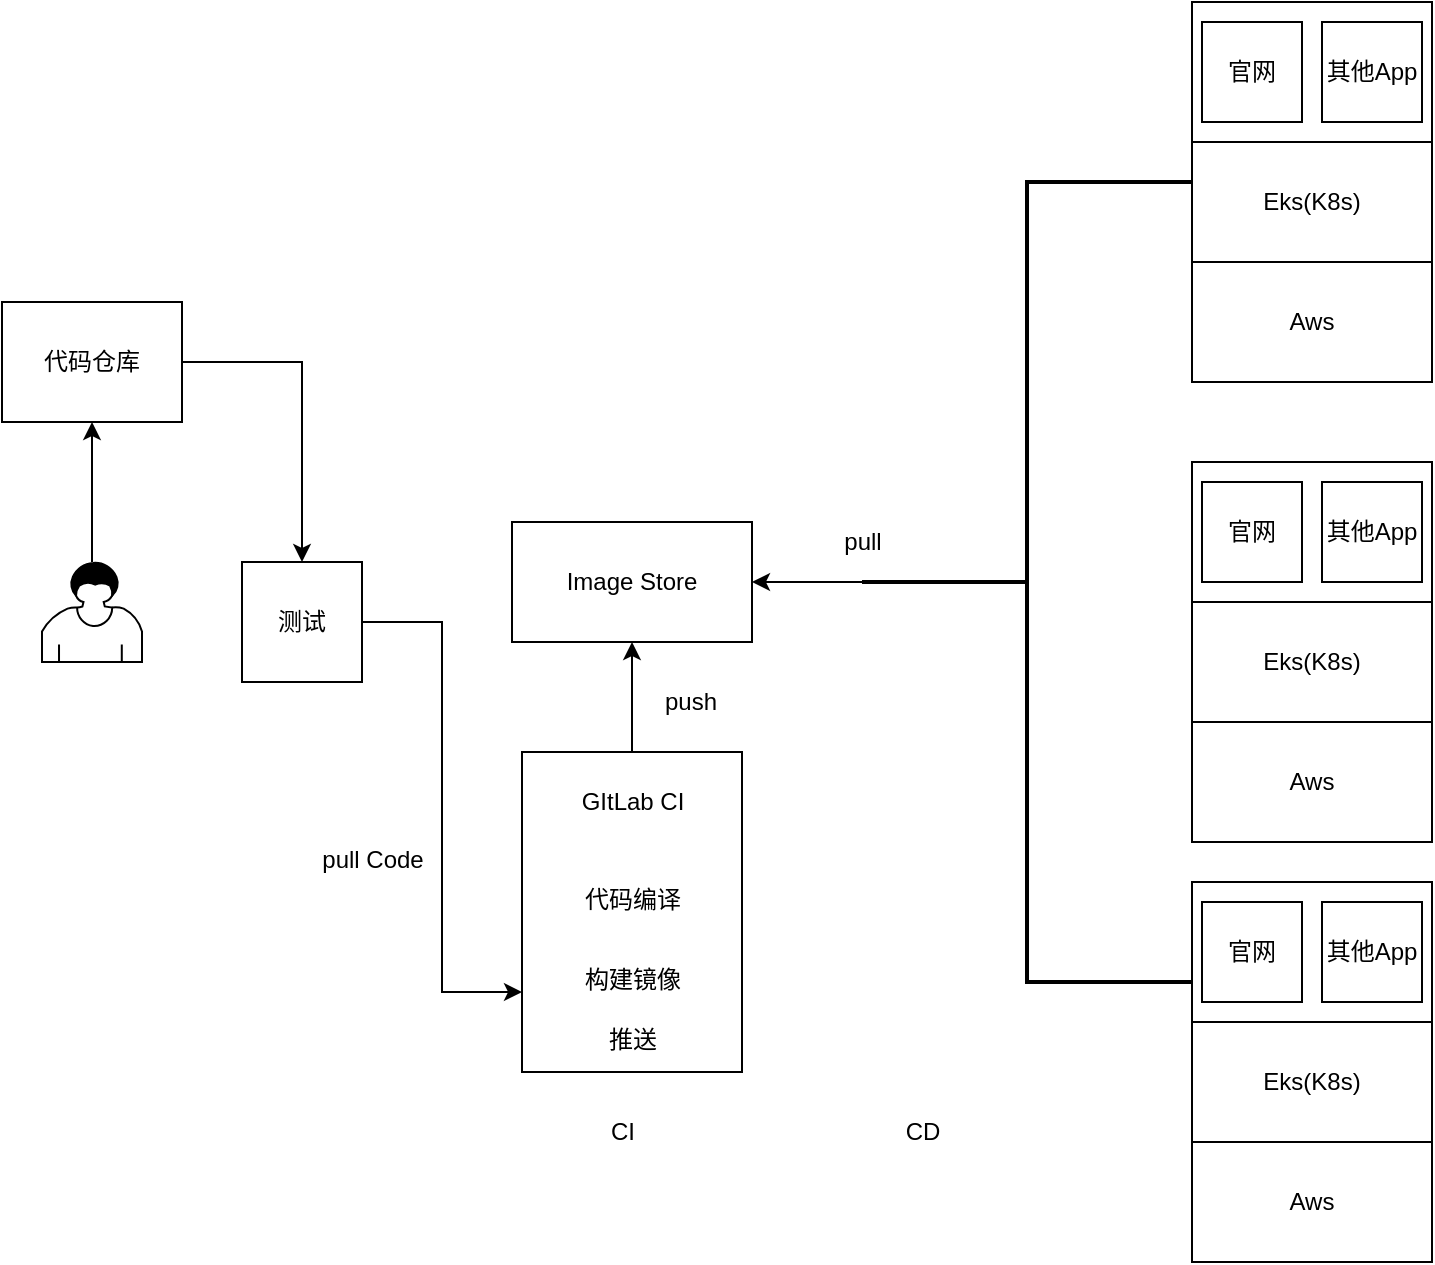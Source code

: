 <mxfile version="13.8.9-1" type="github">
  <diagram id="RUwQlIevcfKSAQEqy2_A" name="Page-1">
    <mxGraphModel dx="1298" dy="635" grid="1" gridSize="10" guides="1" tooltips="1" connect="1" arrows="1" fold="1" page="1" pageScale="1" pageWidth="827" pageHeight="1169" math="0" shadow="0">
      <root>
        <mxCell id="0" />
        <mxCell id="1" parent="0" />
        <mxCell id="EVpmH3NZ51M5gN4jmlzW-64" style="edgeStyle=orthogonalEdgeStyle;rounded=0;orthogonalLoop=1;jettySize=auto;html=1;entryX=1;entryY=0.5;entryDx=0;entryDy=0;" edge="1" parent="1" source="EVpmH3NZ51M5gN4jmlzW-7" target="EVpmH3NZ51M5gN4jmlzW-57">
          <mxGeometry relative="1" as="geometry" />
        </mxCell>
        <mxCell id="EVpmH3NZ51M5gN4jmlzW-7" value="" style="strokeWidth=2;html=1;shape=mxgraph.flowchart.annotation_2;align=left;labelPosition=right;pointerEvents=1;" vertex="1" parent="1">
          <mxGeometry x="480" y="130" width="165" height="400" as="geometry" />
        </mxCell>
        <mxCell id="EVpmH3NZ51M5gN4jmlzW-8" value="pull" style="text;html=1;align=center;verticalAlign=middle;resizable=0;points=[];autosize=1;" vertex="1" parent="1">
          <mxGeometry x="465" y="300" width="30" height="20" as="geometry" />
        </mxCell>
        <mxCell id="EVpmH3NZ51M5gN4jmlzW-9" value="" style="rounded=0;whiteSpace=wrap;html=1;" vertex="1" parent="1">
          <mxGeometry x="645" y="40" width="120" height="70" as="geometry" />
        </mxCell>
        <mxCell id="EVpmH3NZ51M5gN4jmlzW-13" value="Eks(K8s)" style="rounded=0;whiteSpace=wrap;html=1;" vertex="1" parent="1">
          <mxGeometry x="645" y="110" width="120" height="60" as="geometry" />
        </mxCell>
        <mxCell id="EVpmH3NZ51M5gN4jmlzW-14" value="Aws" style="rounded=0;whiteSpace=wrap;html=1;" vertex="1" parent="1">
          <mxGeometry x="645" y="170" width="120" height="60" as="geometry" />
        </mxCell>
        <mxCell id="EVpmH3NZ51M5gN4jmlzW-15" value="" style="rounded=0;whiteSpace=wrap;html=1;" vertex="1" parent="1">
          <mxGeometry x="645" y="270" width="120" height="70" as="geometry" />
        </mxCell>
        <mxCell id="EVpmH3NZ51M5gN4jmlzW-19" value="Eks(K8s)" style="rounded=0;whiteSpace=wrap;html=1;" vertex="1" parent="1">
          <mxGeometry x="645" y="340" width="120" height="60" as="geometry" />
        </mxCell>
        <mxCell id="EVpmH3NZ51M5gN4jmlzW-20" value="Aws" style="rounded=0;whiteSpace=wrap;html=1;" vertex="1" parent="1">
          <mxGeometry x="645" y="400" width="120" height="60" as="geometry" />
        </mxCell>
        <mxCell id="EVpmH3NZ51M5gN4jmlzW-21" value="" style="rounded=0;whiteSpace=wrap;html=1;" vertex="1" parent="1">
          <mxGeometry x="645" y="480" width="120" height="70" as="geometry" />
        </mxCell>
        <mxCell id="EVpmH3NZ51M5gN4jmlzW-25" value="Eks(K8s)" style="rounded=0;whiteSpace=wrap;html=1;" vertex="1" parent="1">
          <mxGeometry x="645" y="550" width="120" height="60" as="geometry" />
        </mxCell>
        <mxCell id="EVpmH3NZ51M5gN4jmlzW-26" value="Aws" style="rounded=0;whiteSpace=wrap;html=1;" vertex="1" parent="1">
          <mxGeometry x="645" y="610" width="120" height="60" as="geometry" />
        </mxCell>
        <mxCell id="EVpmH3NZ51M5gN4jmlzW-27" value="官网" style="whiteSpace=wrap;html=1;" vertex="1" parent="1">
          <mxGeometry x="650" y="50" width="50" height="50" as="geometry" />
        </mxCell>
        <mxCell id="EVpmH3NZ51M5gN4jmlzW-28" value="其他App" style="whiteSpace=wrap;html=1;" vertex="1" parent="1">
          <mxGeometry x="710" y="50" width="50" height="50" as="geometry" />
        </mxCell>
        <mxCell id="EVpmH3NZ51M5gN4jmlzW-29" value="官网" style="whiteSpace=wrap;html=1;" vertex="1" parent="1">
          <mxGeometry x="650" y="280" width="50" height="50" as="geometry" />
        </mxCell>
        <mxCell id="EVpmH3NZ51M5gN4jmlzW-30" value="其他App" style="whiteSpace=wrap;html=1;" vertex="1" parent="1">
          <mxGeometry x="710" y="280" width="50" height="50" as="geometry" />
        </mxCell>
        <mxCell id="EVpmH3NZ51M5gN4jmlzW-31" value="官网" style="whiteSpace=wrap;html=1;" vertex="1" parent="1">
          <mxGeometry x="650" y="490" width="50" height="50" as="geometry" />
        </mxCell>
        <mxCell id="EVpmH3NZ51M5gN4jmlzW-32" value="其他App" style="whiteSpace=wrap;html=1;" vertex="1" parent="1">
          <mxGeometry x="710" y="490" width="50" height="50" as="geometry" />
        </mxCell>
        <mxCell id="EVpmH3NZ51M5gN4jmlzW-36" style="edgeStyle=orthogonalEdgeStyle;rounded=0;orthogonalLoop=1;jettySize=auto;html=1;entryX=0.5;entryY=1;entryDx=0;entryDy=0;" edge="1" parent="1" source="EVpmH3NZ51M5gN4jmlzW-33" target="EVpmH3NZ51M5gN4jmlzW-34">
          <mxGeometry relative="1" as="geometry" />
        </mxCell>
        <mxCell id="EVpmH3NZ51M5gN4jmlzW-33" value="" style="shape=mxgraph.bpmn.user_task;html=1;outlineConnect=0;" vertex="1" parent="1">
          <mxGeometry x="70" y="320" width="50" height="50" as="geometry" />
        </mxCell>
        <mxCell id="EVpmH3NZ51M5gN4jmlzW-54" style="edgeStyle=orthogonalEdgeStyle;rounded=0;orthogonalLoop=1;jettySize=auto;html=1;entryX=0.5;entryY=0;entryDx=0;entryDy=0;" edge="1" parent="1" source="EVpmH3NZ51M5gN4jmlzW-34" target="EVpmH3NZ51M5gN4jmlzW-44">
          <mxGeometry relative="1" as="geometry" />
        </mxCell>
        <mxCell id="EVpmH3NZ51M5gN4jmlzW-34" value="代码仓库" style="rounded=0;whiteSpace=wrap;html=1;" vertex="1" parent="1">
          <mxGeometry x="50" y="190" width="90" height="60" as="geometry" />
        </mxCell>
        <mxCell id="EVpmH3NZ51M5gN4jmlzW-43" value="CD" style="text;html=1;align=center;verticalAlign=middle;resizable=0;points=[];autosize=1;" vertex="1" parent="1">
          <mxGeometry x="495" y="595" width="30" height="20" as="geometry" />
        </mxCell>
        <mxCell id="EVpmH3NZ51M5gN4jmlzW-59" style="edgeStyle=orthogonalEdgeStyle;rounded=0;orthogonalLoop=1;jettySize=auto;html=1;entryX=0;entryY=0.75;entryDx=0;entryDy=0;" edge="1" parent="1" source="EVpmH3NZ51M5gN4jmlzW-44" target="EVpmH3NZ51M5gN4jmlzW-45">
          <mxGeometry relative="1" as="geometry" />
        </mxCell>
        <mxCell id="EVpmH3NZ51M5gN4jmlzW-44" value="测试" style="rounded=0;whiteSpace=wrap;html=1;" vertex="1" parent="1">
          <mxGeometry x="170" y="320" width="60" height="60" as="geometry" />
        </mxCell>
        <mxCell id="EVpmH3NZ51M5gN4jmlzW-62" style="edgeStyle=orthogonalEdgeStyle;rounded=0;orthogonalLoop=1;jettySize=auto;html=1;entryX=0.5;entryY=1;entryDx=0;entryDy=0;" edge="1" parent="1" source="EVpmH3NZ51M5gN4jmlzW-45" target="EVpmH3NZ51M5gN4jmlzW-57">
          <mxGeometry relative="1" as="geometry" />
        </mxCell>
        <mxCell id="EVpmH3NZ51M5gN4jmlzW-45" value="" style="rounded=0;whiteSpace=wrap;html=1;" vertex="1" parent="1">
          <mxGeometry x="310" y="415" width="110" height="160" as="geometry" />
        </mxCell>
        <mxCell id="EVpmH3NZ51M5gN4jmlzW-49" value="GItLab CI" style="text;html=1;align=center;verticalAlign=middle;resizable=0;points=[];autosize=1;" vertex="1" parent="1">
          <mxGeometry x="330" y="430" width="70" height="20" as="geometry" />
        </mxCell>
        <mxCell id="EVpmH3NZ51M5gN4jmlzW-50" value="代码编译" style="text;html=1;align=center;verticalAlign=middle;resizable=0;points=[];autosize=1;" vertex="1" parent="1">
          <mxGeometry x="335" y="479" width="60" height="20" as="geometry" />
        </mxCell>
        <mxCell id="EVpmH3NZ51M5gN4jmlzW-51" value="构建镜像" style="text;html=1;align=center;verticalAlign=middle;resizable=0;points=[];autosize=1;" vertex="1" parent="1">
          <mxGeometry x="335" y="519" width="60" height="20" as="geometry" />
        </mxCell>
        <mxCell id="EVpmH3NZ51M5gN4jmlzW-52" value="推送" style="text;html=1;align=center;verticalAlign=middle;resizable=0;points=[];autosize=1;" vertex="1" parent="1">
          <mxGeometry x="345" y="549" width="40" height="20" as="geometry" />
        </mxCell>
        <mxCell id="EVpmH3NZ51M5gN4jmlzW-53" value="CI" style="text;html=1;align=center;verticalAlign=middle;resizable=0;points=[];autosize=1;" vertex="1" parent="1">
          <mxGeometry x="345" y="595" width="30" height="20" as="geometry" />
        </mxCell>
        <mxCell id="EVpmH3NZ51M5gN4jmlzW-56" value="pull Code" style="text;html=1;align=center;verticalAlign=middle;resizable=0;points=[];autosize=1;" vertex="1" parent="1">
          <mxGeometry x="200" y="459" width="70" height="20" as="geometry" />
        </mxCell>
        <mxCell id="EVpmH3NZ51M5gN4jmlzW-57" value="Image Store" style="rounded=0;whiteSpace=wrap;html=1;" vertex="1" parent="1">
          <mxGeometry x="305" y="300" width="120" height="60" as="geometry" />
        </mxCell>
        <mxCell id="EVpmH3NZ51M5gN4jmlzW-65" value="push" style="text;html=1;align=center;verticalAlign=middle;resizable=0;points=[];autosize=1;" vertex="1" parent="1">
          <mxGeometry x="374" y="380" width="40" height="20" as="geometry" />
        </mxCell>
      </root>
    </mxGraphModel>
  </diagram>
</mxfile>

